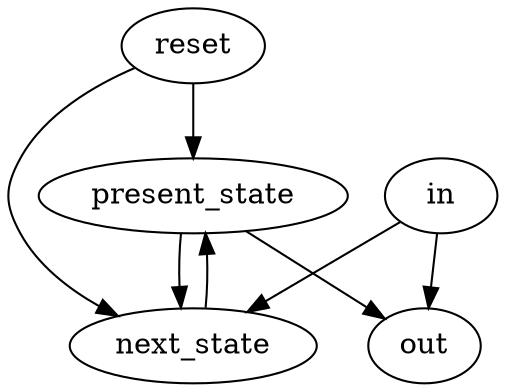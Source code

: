 strict digraph "" {
	reset -> present_state	[weight=2.0];
	reset -> next_state	[weight=1.0];
	in -> out	[weight=1.0];
	in -> next_state	[weight=4.0];
	present_state -> out	[weight=1.0];
	present_state -> next_state	[weight=4.0];
	next_state -> present_state	[weight=1.0];
}
